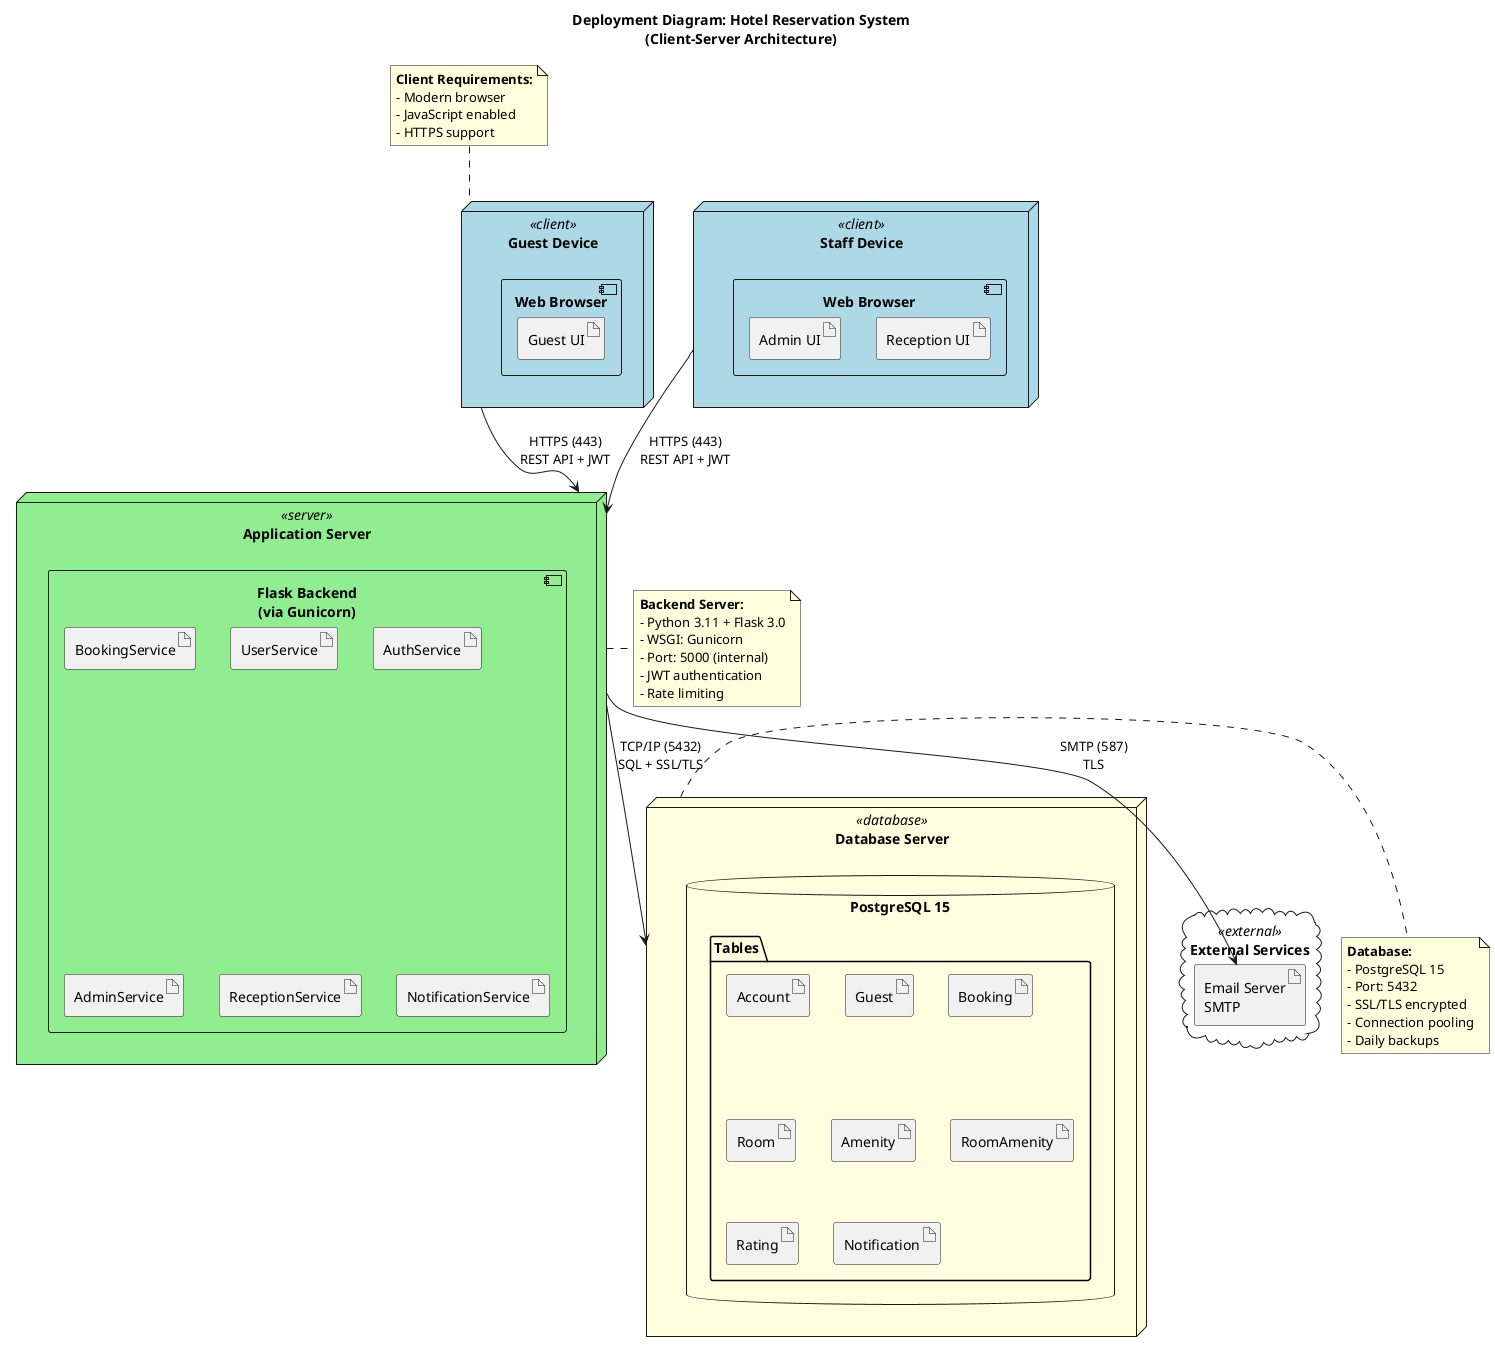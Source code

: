 @startuml
title Deployment Diagram: Hotel Reservation System\n(Client-Server Architecture)

skinparam node {
    BackgroundColor<<client>> LightBlue
    BackgroundColor<<server>> LightGreen
    BackgroundColor<<database>> LightYellow
    BackgroundColor<<external>> LightPink
}

node "Guest Device" <<client>> as GuestNode {
    component "Web Browser" as GuestBrowser {
        artifact "Guest UI" as GuestUI
    }
}

node "Staff Device" <<client>> as StaffNode {
    component "Web Browser" as StaffBrowser {
        artifact "Reception UI" as ReceptionUI
        artifact "Admin UI" as AdminUI
    }
}

node "Application Server" <<server>> as AppServer {
    component "Flask Backend\n(via Gunicorn)" as FlaskApp {
        artifact "BookingService" as BS
        artifact "UserService" as US
        artifact "AuthService" as AS
        artifact "AdminService" as AdminS
        artifact "ReceptionService" as RS
        artifact "NotificationService" as NS
    }
}

node "Database Server" <<database>> as DBServer {
    database "PostgreSQL 15" as DB {
        folder "Tables" {
            artifact "Account"
            artifact "Guest"
            artifact "Booking"
            artifact "Room"
            artifact "Amenity"
            artifact "RoomAmenity"
            artifact "Rating"
            artifact "Notification"
        }
    }
}

cloud "External Services" <<external>> {
    artifact "Email Server\nSMTP" as EmailServer
}

GuestNode --> AppServer : HTTPS (443)\nREST API + JWT
StaffNode --> AppServer : HTTPS (443)\nREST API + JWT

AppServer --> DBServer : TCP/IP (5432)\nSQL + SSL/TLS

AppServer --> EmailServer : SMTP (587)\nTLS

note right of AppServer
    **Backend Server:**
    - Python 3.11 + Flask 3.0
    - WSGI: Gunicorn
    - Port: 5000 (internal)
    - JWT authentication
    - Rate limiting
end note

note right of DBServer
    **Database:**
    - PostgreSQL 15
    - Port: 5432
    - SSL/TLS encrypted
    - Connection pooling
    - Daily backups
end note

note top of GuestNode
    **Client Requirements:**
    - Modern browser
    - JavaScript enabled
    - HTTPS support
end note

@enduml